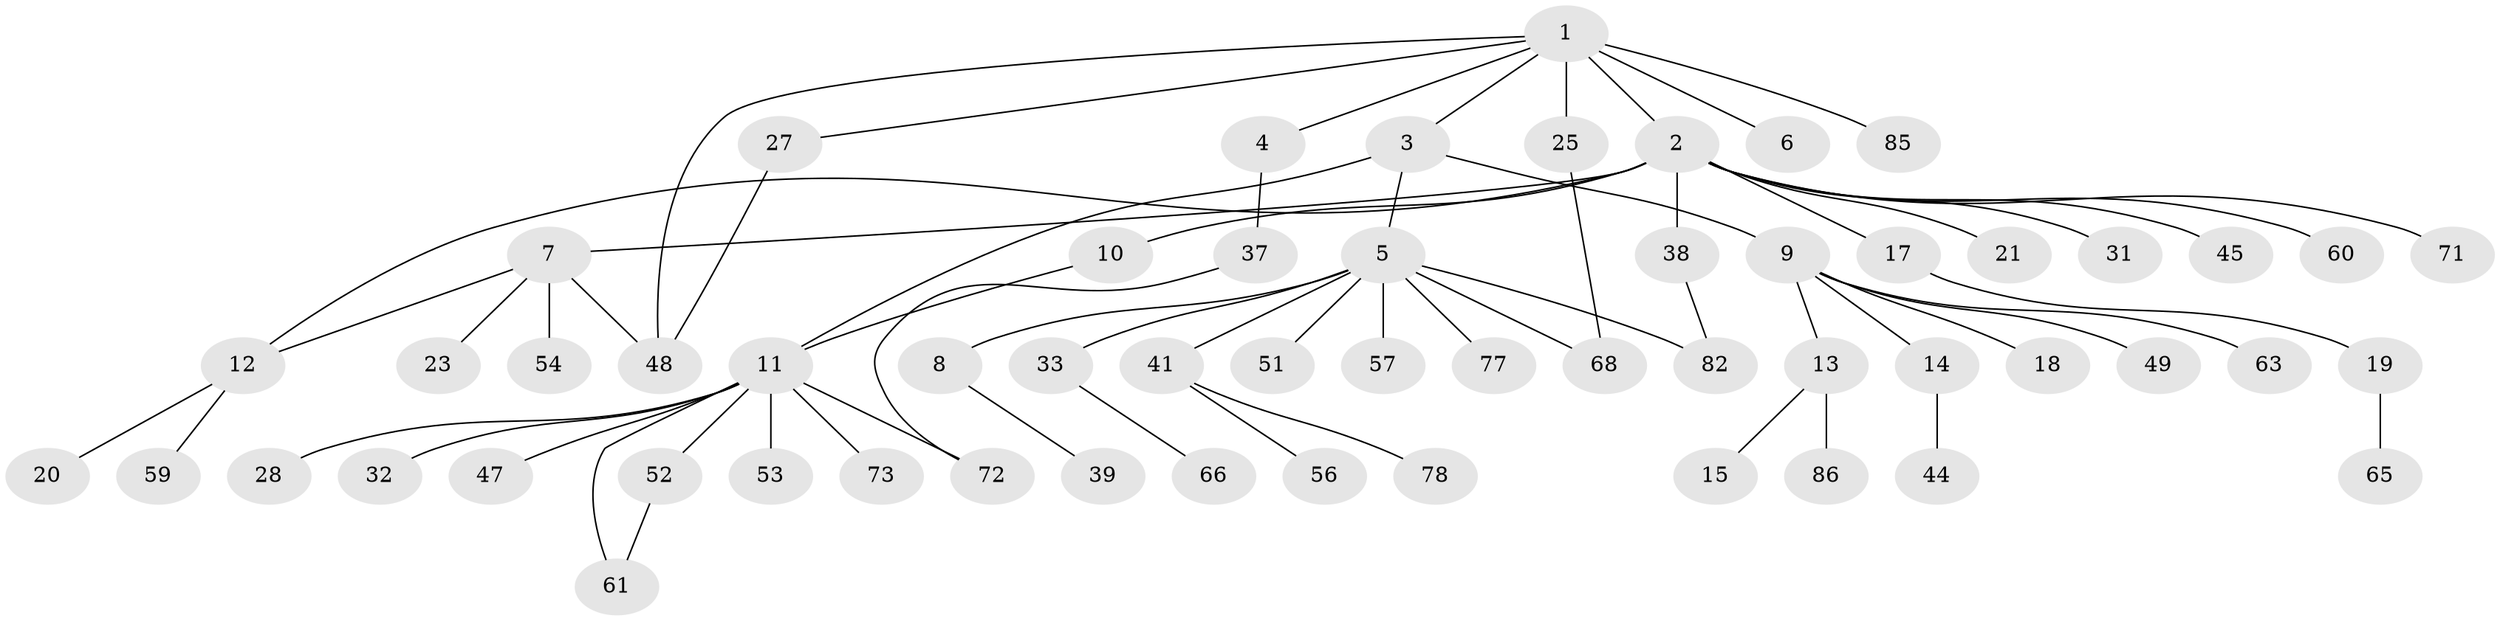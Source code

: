 // original degree distribution, {10: 0.011494252873563218, 11: 0.011494252873563218, 5: 0.022988505747126436, 3: 0.08045977011494253, 9: 0.011494252873563218, 2: 0.3333333333333333, 7: 0.011494252873563218, 6: 0.022988505747126436, 4: 0.034482758620689655, 1: 0.45977011494252873}
// Generated by graph-tools (version 1.1) at 2025/11/02/27/25 16:11:12]
// undirected, 57 vertices, 64 edges
graph export_dot {
graph [start="1"]
  node [color=gray90,style=filled];
  1 [super="+46"];
  2 [super="+22"];
  3 [super="+16"];
  4 [super="+24"];
  5 [super="+40"];
  6 [super="+64"];
  7 [super="+30"];
  8 [super="+76"];
  9 [super="+34"];
  10 [super="+80"];
  11 [super="+36"];
  12;
  13 [super="+35"];
  14 [super="+42"];
  15 [super="+87"];
  17;
  18 [super="+43"];
  19 [super="+29"];
  20 [super="+75"];
  21 [super="+50"];
  23 [super="+26"];
  25 [super="+55"];
  27 [super="+84"];
  28 [super="+62"];
  31;
  32;
  33;
  37 [super="+67"];
  38 [super="+81"];
  39;
  41 [super="+70"];
  44;
  45;
  47;
  48 [super="+58"];
  49;
  51 [super="+69"];
  52;
  53;
  54;
  56;
  57;
  59;
  60;
  61 [super="+83"];
  63 [super="+74"];
  65;
  66;
  68 [super="+79"];
  71;
  72;
  73;
  77;
  78;
  82;
  85;
  86;
  1 -- 2 [weight=2];
  1 -- 3;
  1 -- 4;
  1 -- 6;
  1 -- 25;
  1 -- 27;
  1 -- 85;
  1 -- 48;
  2 -- 7;
  2 -- 10;
  2 -- 12;
  2 -- 17;
  2 -- 21;
  2 -- 31;
  2 -- 38;
  2 -- 60;
  2 -- 71;
  2 -- 45;
  3 -- 5;
  3 -- 9;
  3 -- 11;
  4 -- 37;
  5 -- 8;
  5 -- 33;
  5 -- 41;
  5 -- 51;
  5 -- 57;
  5 -- 77;
  5 -- 82;
  5 -- 68;
  7 -- 23;
  7 -- 54;
  7 -- 48;
  7 -- 12;
  8 -- 39;
  9 -- 13;
  9 -- 14;
  9 -- 18;
  9 -- 49;
  9 -- 63;
  10 -- 11;
  11 -- 28;
  11 -- 32;
  11 -- 53;
  11 -- 72;
  11 -- 52;
  11 -- 73;
  11 -- 47;
  11 -- 61;
  12 -- 20;
  12 -- 59;
  13 -- 15;
  13 -- 86;
  14 -- 44;
  17 -- 19;
  19 -- 65;
  25 -- 68;
  27 -- 48;
  33 -- 66;
  37 -- 72;
  38 -- 82;
  41 -- 56;
  41 -- 78;
  52 -- 61;
}
